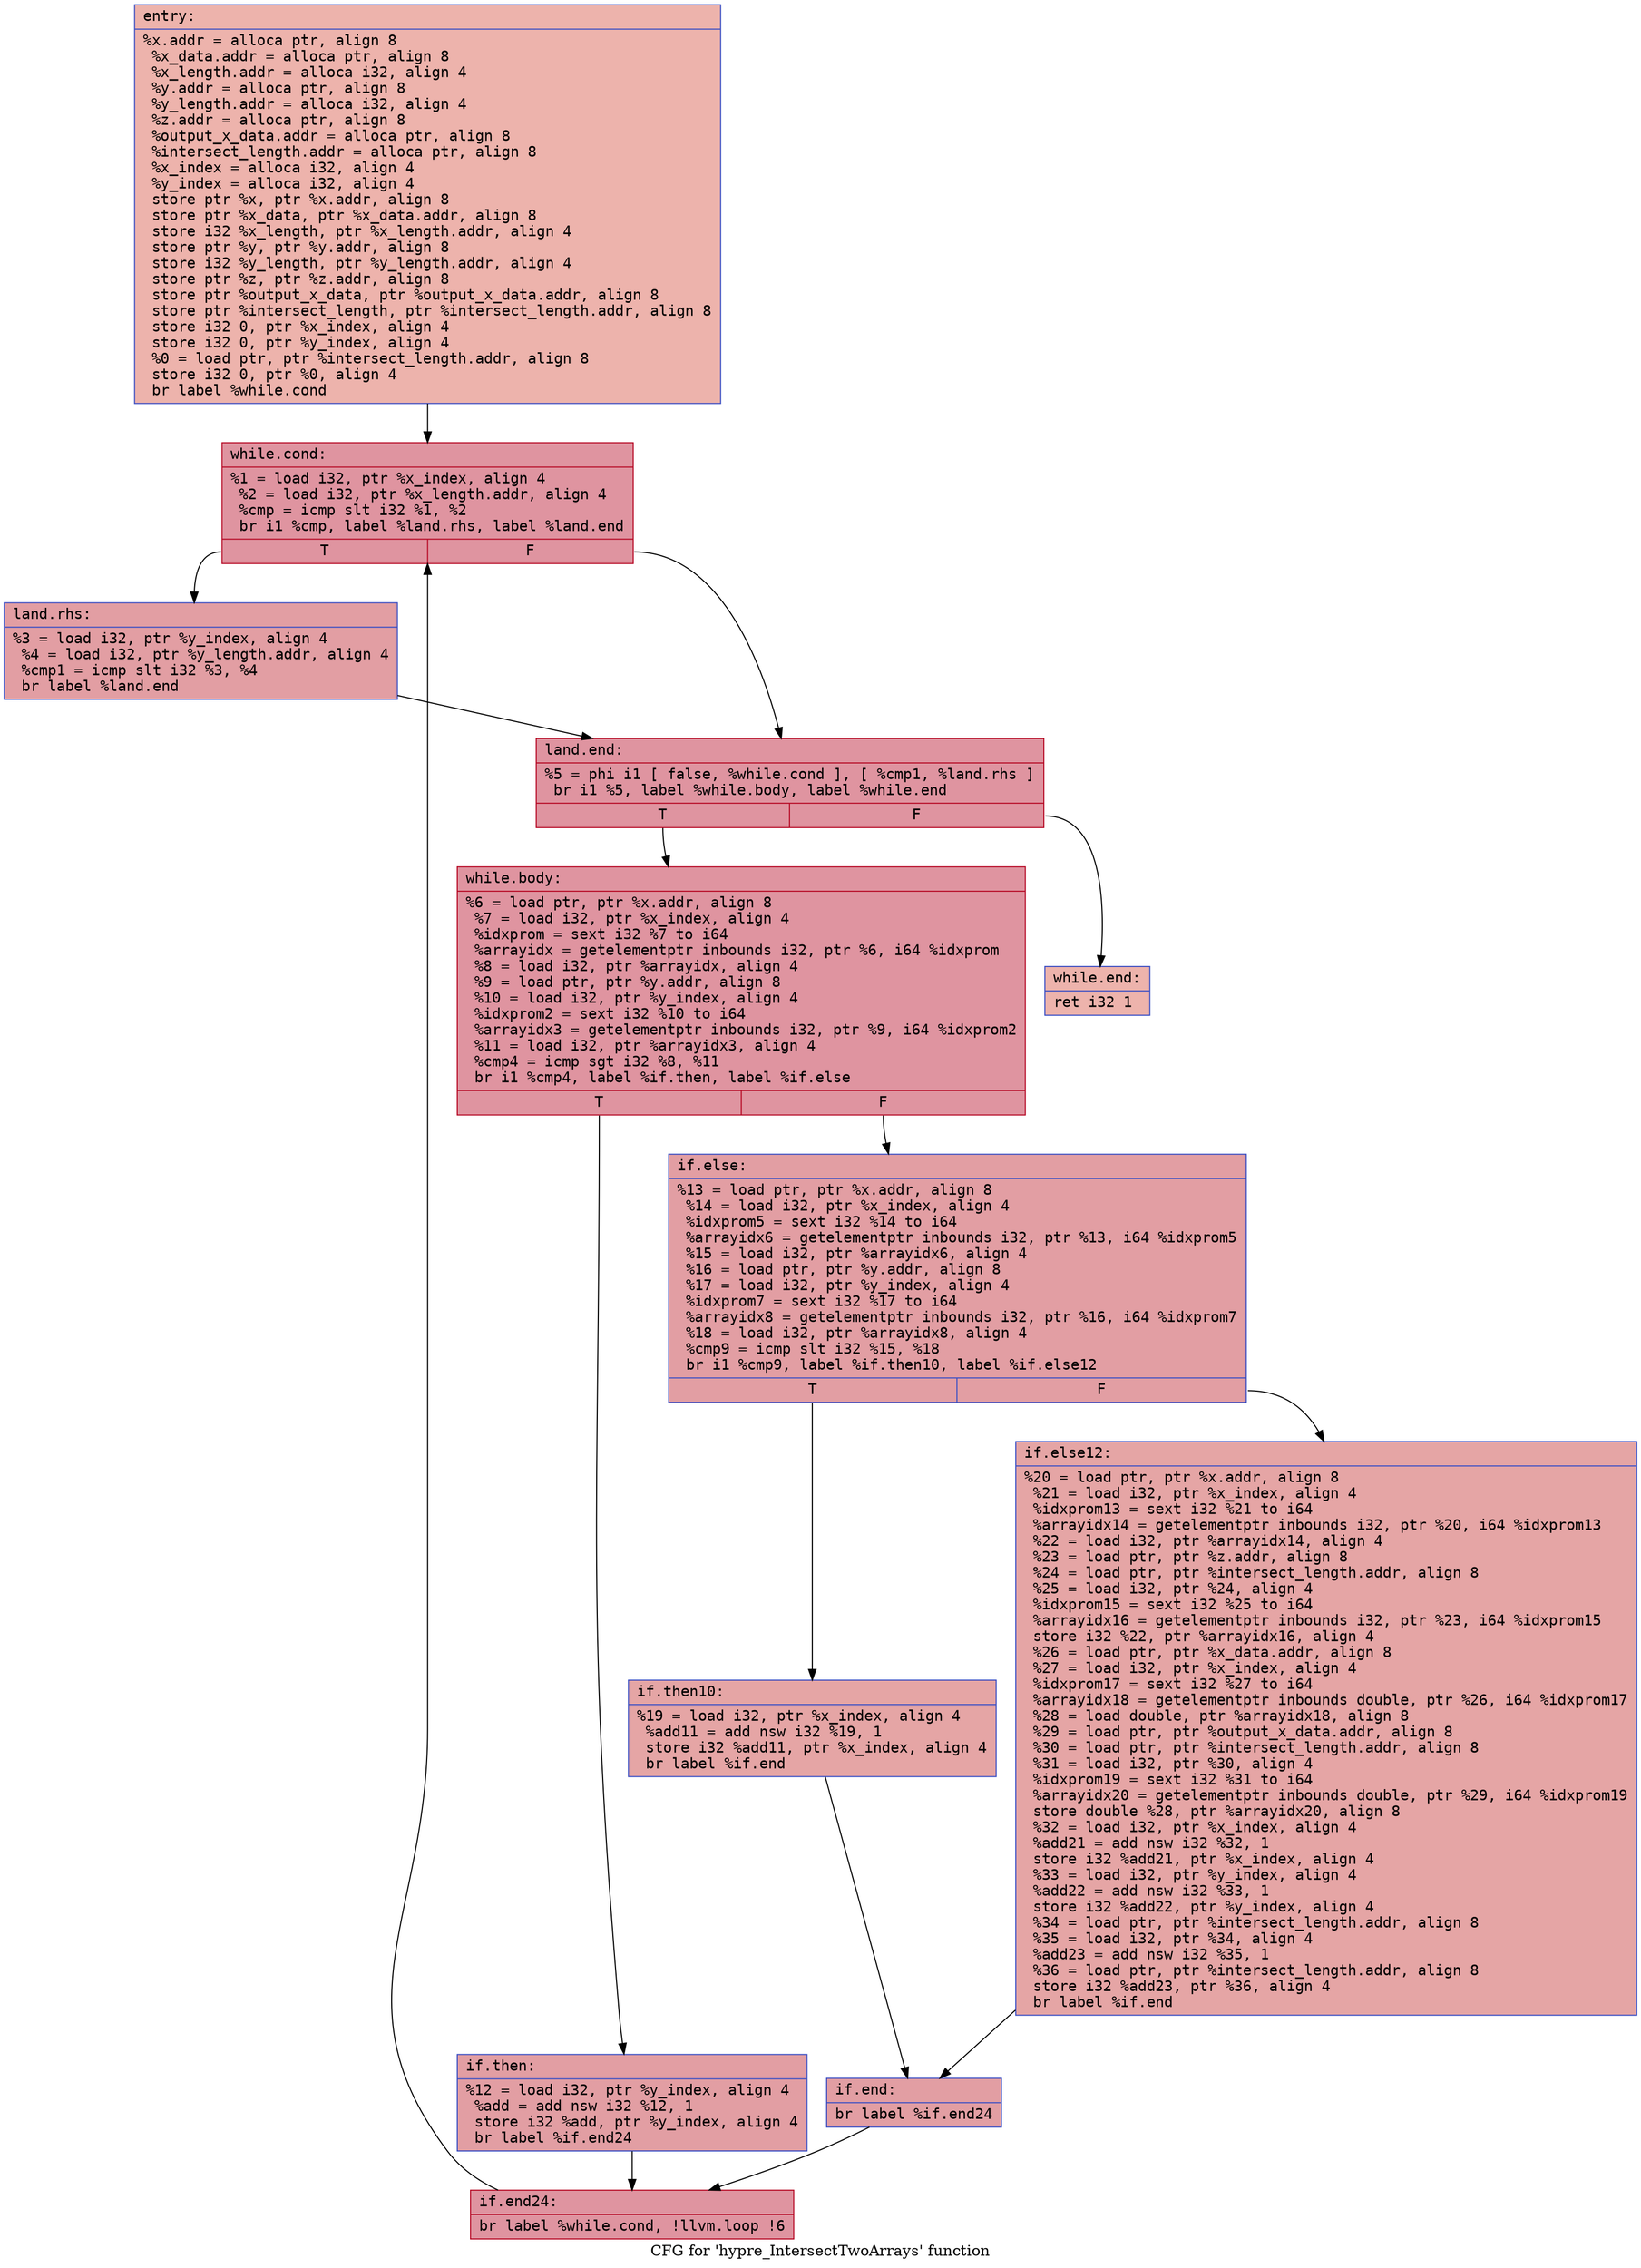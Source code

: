 digraph "CFG for 'hypre_IntersectTwoArrays' function" {
	label="CFG for 'hypre_IntersectTwoArrays' function";

	Node0x558f78b7c1d0 [shape=record,color="#3d50c3ff", style=filled, fillcolor="#d6524470" fontname="Courier",label="{entry:\l|  %x.addr = alloca ptr, align 8\l  %x_data.addr = alloca ptr, align 8\l  %x_length.addr = alloca i32, align 4\l  %y.addr = alloca ptr, align 8\l  %y_length.addr = alloca i32, align 4\l  %z.addr = alloca ptr, align 8\l  %output_x_data.addr = alloca ptr, align 8\l  %intersect_length.addr = alloca ptr, align 8\l  %x_index = alloca i32, align 4\l  %y_index = alloca i32, align 4\l  store ptr %x, ptr %x.addr, align 8\l  store ptr %x_data, ptr %x_data.addr, align 8\l  store i32 %x_length, ptr %x_length.addr, align 4\l  store ptr %y, ptr %y.addr, align 8\l  store i32 %y_length, ptr %y_length.addr, align 4\l  store ptr %z, ptr %z.addr, align 8\l  store ptr %output_x_data, ptr %output_x_data.addr, align 8\l  store ptr %intersect_length, ptr %intersect_length.addr, align 8\l  store i32 0, ptr %x_index, align 4\l  store i32 0, ptr %y_index, align 4\l  %0 = load ptr, ptr %intersect_length.addr, align 8\l  store i32 0, ptr %0, align 4\l  br label %while.cond\l}"];
	Node0x558f78b7c1d0 -> Node0x558f78b7d5e0[tooltip="entry -> while.cond\nProbability 100.00%" ];
	Node0x558f78b7d5e0 [shape=record,color="#b70d28ff", style=filled, fillcolor="#b70d2870" fontname="Courier",label="{while.cond:\l|  %1 = load i32, ptr %x_index, align 4\l  %2 = load i32, ptr %x_length.addr, align 4\l  %cmp = icmp slt i32 %1, %2\l  br i1 %cmp, label %land.rhs, label %land.end\l|{<s0>T|<s1>F}}"];
	Node0x558f78b7d5e0:s0 -> Node0x558f78b7d850[tooltip="while.cond -> land.rhs\nProbability 50.00%" ];
	Node0x558f78b7d5e0:s1 -> Node0x558f78b7d8a0[tooltip="while.cond -> land.end\nProbability 50.00%" ];
	Node0x558f78b7d850 [shape=record,color="#3d50c3ff", style=filled, fillcolor="#be242e70" fontname="Courier",label="{land.rhs:\l|  %3 = load i32, ptr %y_index, align 4\l  %4 = load i32, ptr %y_length.addr, align 4\l  %cmp1 = icmp slt i32 %3, %4\l  br label %land.end\l}"];
	Node0x558f78b7d850 -> Node0x558f78b7d8a0[tooltip="land.rhs -> land.end\nProbability 100.00%" ];
	Node0x558f78b7d8a0 [shape=record,color="#b70d28ff", style=filled, fillcolor="#b70d2870" fontname="Courier",label="{land.end:\l|  %5 = phi i1 [ false, %while.cond ], [ %cmp1, %land.rhs ]\l  br i1 %5, label %while.body, label %while.end\l|{<s0>T|<s1>F}}"];
	Node0x558f78b7d8a0:s0 -> Node0x558f78b7dbf0[tooltip="land.end -> while.body\nProbability 96.88%" ];
	Node0x558f78b7d8a0:s1 -> Node0x558f78b7df90[tooltip="land.end -> while.end\nProbability 3.12%" ];
	Node0x558f78b7dbf0 [shape=record,color="#b70d28ff", style=filled, fillcolor="#b70d2870" fontname="Courier",label="{while.body:\l|  %6 = load ptr, ptr %x.addr, align 8\l  %7 = load i32, ptr %x_index, align 4\l  %idxprom = sext i32 %7 to i64\l  %arrayidx = getelementptr inbounds i32, ptr %6, i64 %idxprom\l  %8 = load i32, ptr %arrayidx, align 4\l  %9 = load ptr, ptr %y.addr, align 8\l  %10 = load i32, ptr %y_index, align 4\l  %idxprom2 = sext i32 %10 to i64\l  %arrayidx3 = getelementptr inbounds i32, ptr %9, i64 %idxprom2\l  %11 = load i32, ptr %arrayidx3, align 4\l  %cmp4 = icmp sgt i32 %8, %11\l  br i1 %cmp4, label %if.then, label %if.else\l|{<s0>T|<s1>F}}"];
	Node0x558f78b7dbf0:s0 -> Node0x558f78b78e00[tooltip="while.body -> if.then\nProbability 50.00%" ];
	Node0x558f78b7dbf0:s1 -> Node0x558f78b78e70[tooltip="while.body -> if.else\nProbability 50.00%" ];
	Node0x558f78b78e00 [shape=record,color="#3d50c3ff", style=filled, fillcolor="#be242e70" fontname="Courier",label="{if.then:\l|  %12 = load i32, ptr %y_index, align 4\l  %add = add nsw i32 %12, 1\l  store i32 %add, ptr %y_index, align 4\l  br label %if.end24\l}"];
	Node0x558f78b78e00 -> Node0x558f78b79160[tooltip="if.then -> if.end24\nProbability 100.00%" ];
	Node0x558f78b78e70 [shape=record,color="#3d50c3ff", style=filled, fillcolor="#be242e70" fontname="Courier",label="{if.else:\l|  %13 = load ptr, ptr %x.addr, align 8\l  %14 = load i32, ptr %x_index, align 4\l  %idxprom5 = sext i32 %14 to i64\l  %arrayidx6 = getelementptr inbounds i32, ptr %13, i64 %idxprom5\l  %15 = load i32, ptr %arrayidx6, align 4\l  %16 = load ptr, ptr %y.addr, align 8\l  %17 = load i32, ptr %y_index, align 4\l  %idxprom7 = sext i32 %17 to i64\l  %arrayidx8 = getelementptr inbounds i32, ptr %16, i64 %idxprom7\l  %18 = load i32, ptr %arrayidx8, align 4\l  %cmp9 = icmp slt i32 %15, %18\l  br i1 %cmp9, label %if.then10, label %if.else12\l|{<s0>T|<s1>F}}"];
	Node0x558f78b78e70:s0 -> Node0x558f78b7fa20[tooltip="if.else -> if.then10\nProbability 50.00%" ];
	Node0x558f78b78e70:s1 -> Node0x558f78b7faa0[tooltip="if.else -> if.else12\nProbability 50.00%" ];
	Node0x558f78b7fa20 [shape=record,color="#3d50c3ff", style=filled, fillcolor="#c5333470" fontname="Courier",label="{if.then10:\l|  %19 = load i32, ptr %x_index, align 4\l  %add11 = add nsw i32 %19, 1\l  store i32 %add11, ptr %x_index, align 4\l  br label %if.end\l}"];
	Node0x558f78b7fa20 -> Node0x558f78b7fda0[tooltip="if.then10 -> if.end\nProbability 100.00%" ];
	Node0x558f78b7faa0 [shape=record,color="#3d50c3ff", style=filled, fillcolor="#c5333470" fontname="Courier",label="{if.else12:\l|  %20 = load ptr, ptr %x.addr, align 8\l  %21 = load i32, ptr %x_index, align 4\l  %idxprom13 = sext i32 %21 to i64\l  %arrayidx14 = getelementptr inbounds i32, ptr %20, i64 %idxprom13\l  %22 = load i32, ptr %arrayidx14, align 4\l  %23 = load ptr, ptr %z.addr, align 8\l  %24 = load ptr, ptr %intersect_length.addr, align 8\l  %25 = load i32, ptr %24, align 4\l  %idxprom15 = sext i32 %25 to i64\l  %arrayidx16 = getelementptr inbounds i32, ptr %23, i64 %idxprom15\l  store i32 %22, ptr %arrayidx16, align 4\l  %26 = load ptr, ptr %x_data.addr, align 8\l  %27 = load i32, ptr %x_index, align 4\l  %idxprom17 = sext i32 %27 to i64\l  %arrayidx18 = getelementptr inbounds double, ptr %26, i64 %idxprom17\l  %28 = load double, ptr %arrayidx18, align 8\l  %29 = load ptr, ptr %output_x_data.addr, align 8\l  %30 = load ptr, ptr %intersect_length.addr, align 8\l  %31 = load i32, ptr %30, align 4\l  %idxprom19 = sext i32 %31 to i64\l  %arrayidx20 = getelementptr inbounds double, ptr %29, i64 %idxprom19\l  store double %28, ptr %arrayidx20, align 8\l  %32 = load i32, ptr %x_index, align 4\l  %add21 = add nsw i32 %32, 1\l  store i32 %add21, ptr %x_index, align 4\l  %33 = load i32, ptr %y_index, align 4\l  %add22 = add nsw i32 %33, 1\l  store i32 %add22, ptr %y_index, align 4\l  %34 = load ptr, ptr %intersect_length.addr, align 8\l  %35 = load i32, ptr %34, align 4\l  %add23 = add nsw i32 %35, 1\l  %36 = load ptr, ptr %intersect_length.addr, align 8\l  store i32 %add23, ptr %36, align 4\l  br label %if.end\l}"];
	Node0x558f78b7faa0 -> Node0x558f78b7fda0[tooltip="if.else12 -> if.end\nProbability 100.00%" ];
	Node0x558f78b7fda0 [shape=record,color="#3d50c3ff", style=filled, fillcolor="#be242e70" fontname="Courier",label="{if.end:\l|  br label %if.end24\l}"];
	Node0x558f78b7fda0 -> Node0x558f78b79160[tooltip="if.end -> if.end24\nProbability 100.00%" ];
	Node0x558f78b79160 [shape=record,color="#b70d28ff", style=filled, fillcolor="#b70d2870" fontname="Courier",label="{if.end24:\l|  br label %while.cond, !llvm.loop !6\l}"];
	Node0x558f78b79160 -> Node0x558f78b7d5e0[tooltip="if.end24 -> while.cond\nProbability 100.00%" ];
	Node0x558f78b7df90 [shape=record,color="#3d50c3ff", style=filled, fillcolor="#d6524470" fontname="Courier",label="{while.end:\l|  ret i32 1\l}"];
}
